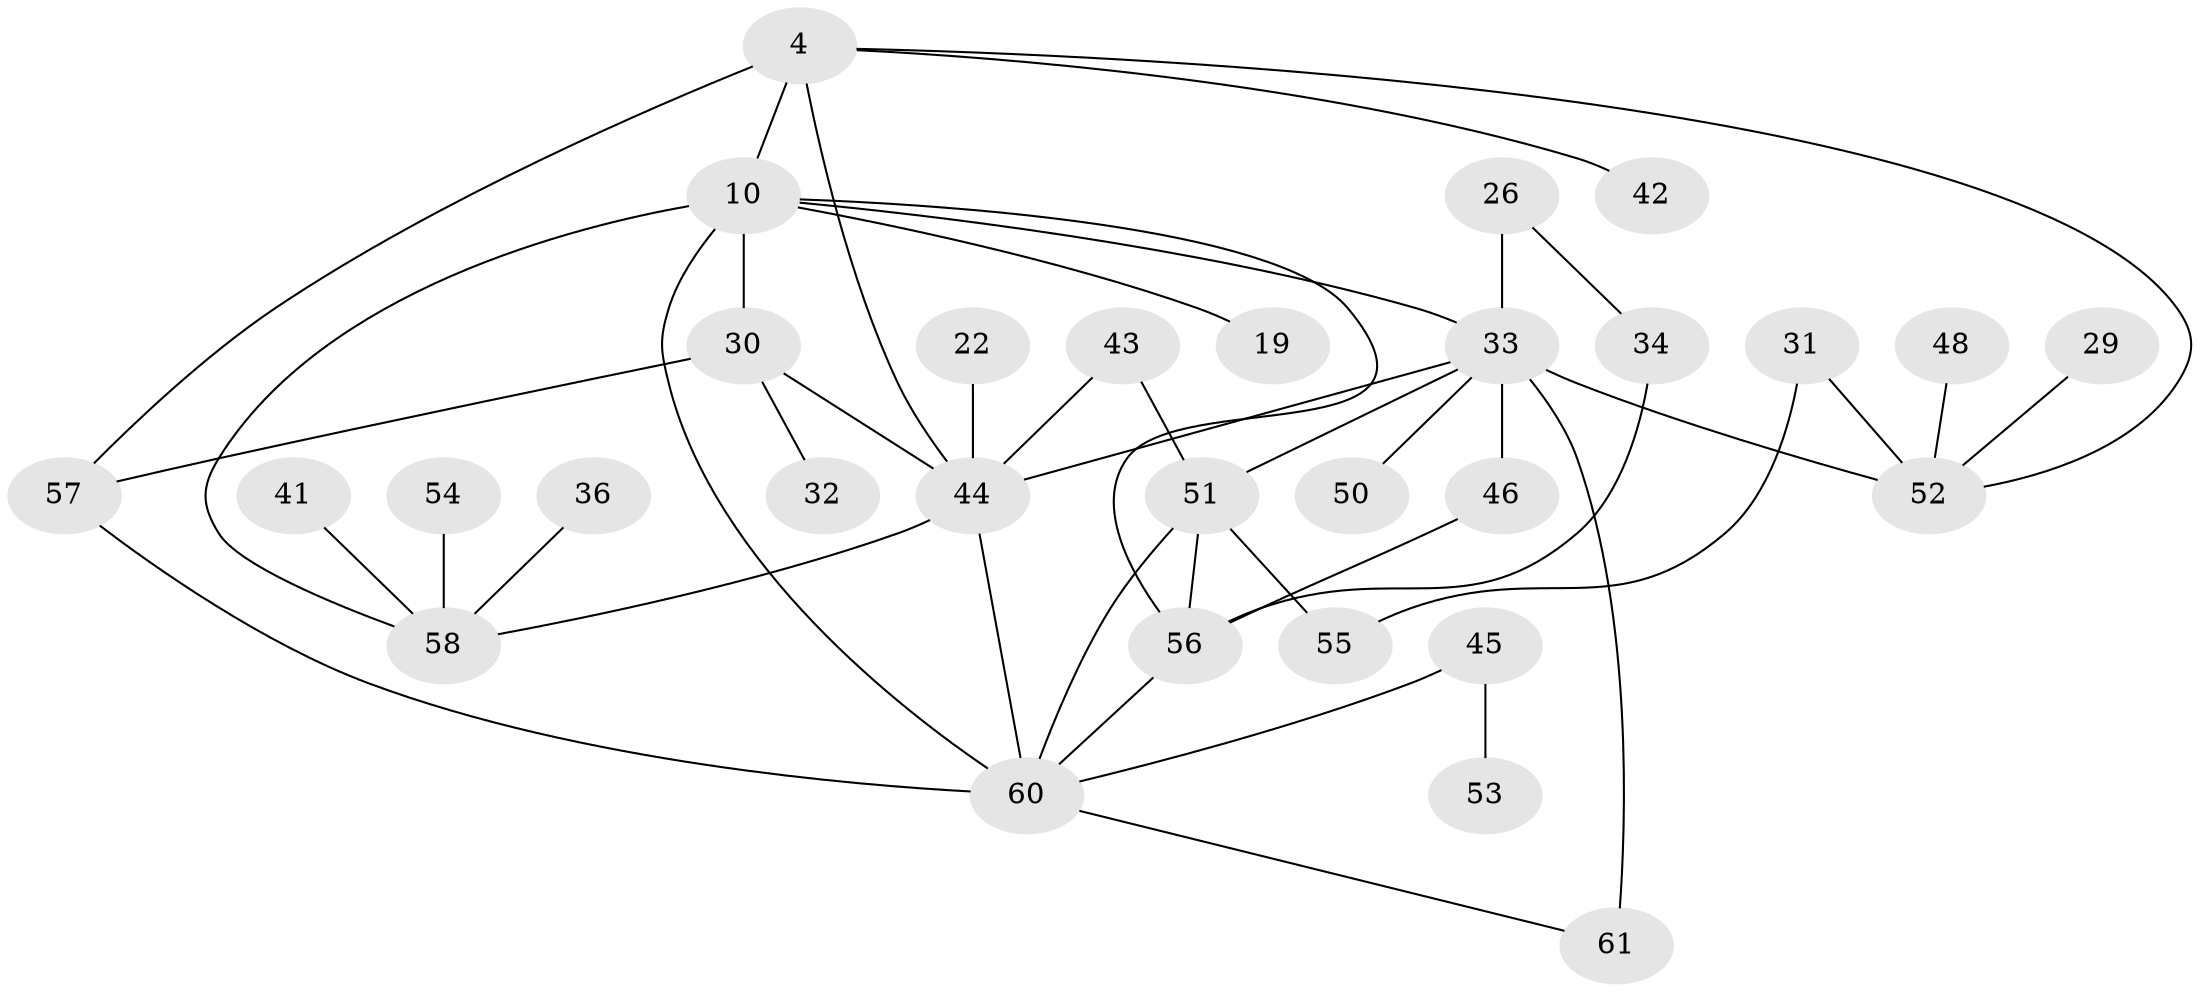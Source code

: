// original degree distribution, {5: 0.06557377049180328, 6: 0.04918032786885246, 3: 0.19672131147540983, 7: 0.01639344262295082, 1: 0.22950819672131148, 4: 0.13114754098360656, 9: 0.01639344262295082, 2: 0.29508196721311475}
// Generated by graph-tools (version 1.1) at 2025/42/03/09/25 04:42:45]
// undirected, 30 vertices, 44 edges
graph export_dot {
graph [start="1"]
  node [color=gray90,style=filled];
  4;
  10 [super="+6"];
  19;
  22;
  26;
  29;
  30 [super="+14"];
  31;
  32;
  33 [super="+3+11+15"];
  34;
  36;
  41;
  42;
  43;
  44 [super="+20+38+13"];
  45;
  46;
  48;
  50;
  51 [super="+47"];
  52 [super="+23"];
  53;
  54;
  55;
  56 [super="+40"];
  57;
  58 [super="+16+28+12"];
  60 [super="+59+39"];
  61 [super="+25+49"];
  4 -- 10 [weight=2];
  4 -- 42;
  4 -- 57;
  4 -- 52;
  4 -- 44;
  10 -- 19;
  10 -- 56;
  10 -- 33;
  10 -- 30;
  10 -- 58;
  10 -- 60;
  22 -- 44;
  26 -- 34;
  26 -- 33;
  29 -- 52;
  30 -- 32;
  30 -- 57;
  30 -- 44 [weight=3];
  31 -- 55;
  31 -- 52;
  33 -- 46;
  33 -- 50;
  33 -- 52 [weight=2];
  33 -- 61 [weight=2];
  33 -- 44 [weight=3];
  33 -- 51;
  34 -- 56;
  36 -- 58;
  41 -- 58;
  43 -- 51;
  43 -- 44;
  44 -- 58;
  44 -- 60 [weight=3];
  45 -- 53;
  45 -- 60;
  46 -- 56;
  48 -- 52;
  51 -- 55;
  51 -- 56 [weight=2];
  51 -- 60;
  54 -- 58;
  56 -- 60 [weight=2];
  57 -- 60;
  60 -- 61;
}
